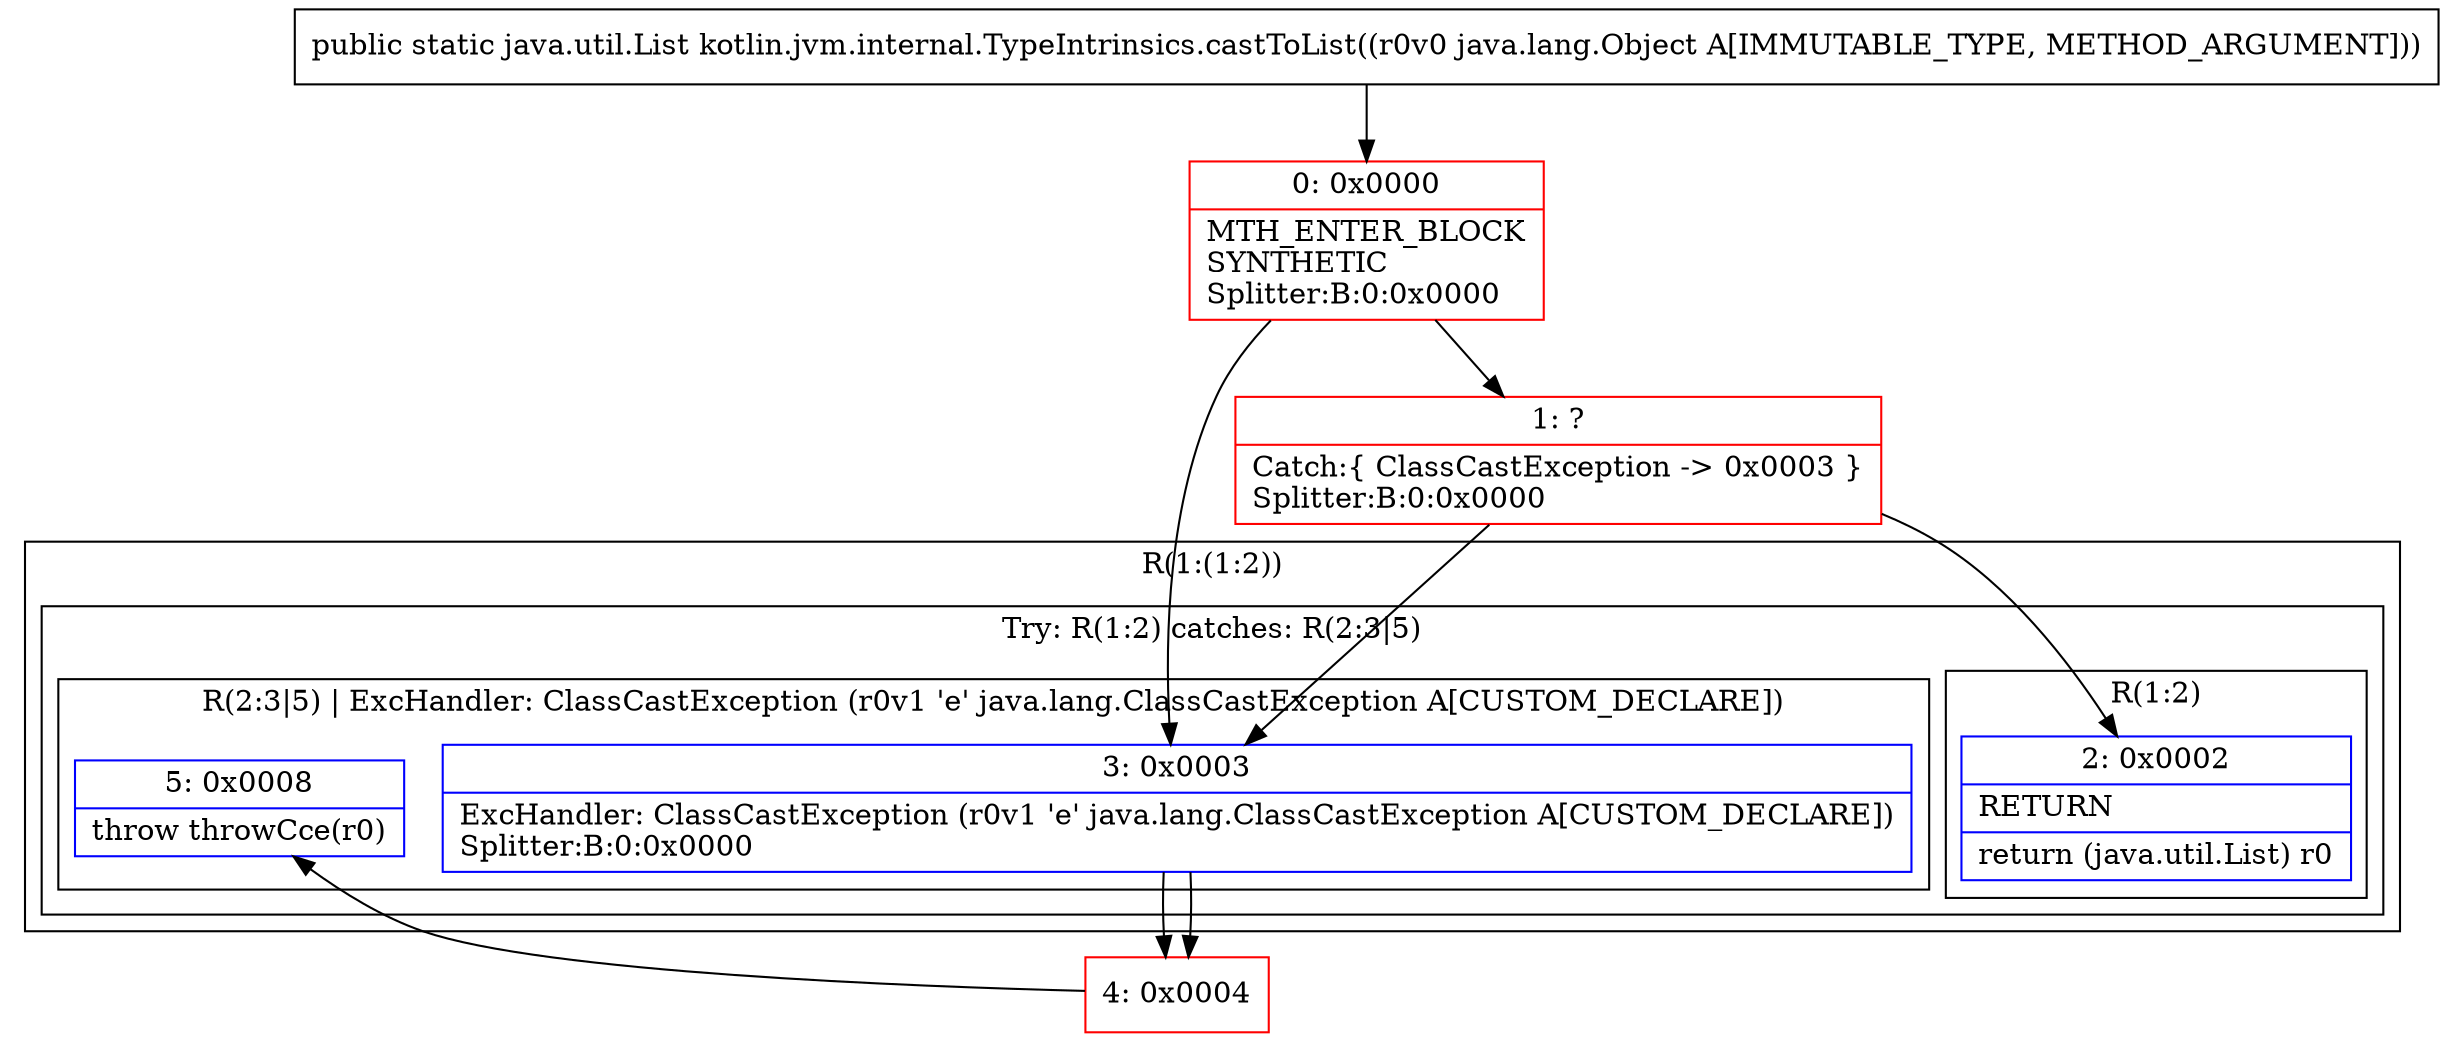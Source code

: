 digraph "CFG forkotlin.jvm.internal.TypeIntrinsics.castToList(Ljava\/lang\/Object;)Ljava\/util\/List;" {
subgraph cluster_Region_1619682072 {
label = "R(1:(1:2))";
node [shape=record,color=blue];
subgraph cluster_TryCatchRegion_877991726 {
label = "Try: R(1:2) catches: R(2:3|5)";
node [shape=record,color=blue];
subgraph cluster_Region_1856336814 {
label = "R(1:2)";
node [shape=record,color=blue];
Node_2 [shape=record,label="{2\:\ 0x0002|RETURN\l|return (java.util.List) r0\l}"];
}
subgraph cluster_Region_1684493800 {
label = "R(2:3|5) | ExcHandler: ClassCastException (r0v1 'e' java.lang.ClassCastException A[CUSTOM_DECLARE])\l";
node [shape=record,color=blue];
Node_3 [shape=record,label="{3\:\ 0x0003|ExcHandler: ClassCastException (r0v1 'e' java.lang.ClassCastException A[CUSTOM_DECLARE])\lSplitter:B:0:0x0000\l}"];
Node_5 [shape=record,label="{5\:\ 0x0008|throw throwCce(r0)\l}"];
}
}
}
subgraph cluster_Region_1684493800 {
label = "R(2:3|5) | ExcHandler: ClassCastException (r0v1 'e' java.lang.ClassCastException A[CUSTOM_DECLARE])\l";
node [shape=record,color=blue];
Node_3 [shape=record,label="{3\:\ 0x0003|ExcHandler: ClassCastException (r0v1 'e' java.lang.ClassCastException A[CUSTOM_DECLARE])\lSplitter:B:0:0x0000\l}"];
Node_5 [shape=record,label="{5\:\ 0x0008|throw throwCce(r0)\l}"];
}
Node_0 [shape=record,color=red,label="{0\:\ 0x0000|MTH_ENTER_BLOCK\lSYNTHETIC\lSplitter:B:0:0x0000\l}"];
Node_1 [shape=record,color=red,label="{1\:\ ?|Catch:\{ ClassCastException \-\> 0x0003 \}\lSplitter:B:0:0x0000\l}"];
Node_4 [shape=record,color=red,label="{4\:\ 0x0004}"];
MethodNode[shape=record,label="{public static java.util.List kotlin.jvm.internal.TypeIntrinsics.castToList((r0v0 java.lang.Object A[IMMUTABLE_TYPE, METHOD_ARGUMENT])) }"];
MethodNode -> Node_0;
Node_3 -> Node_4;
Node_3 -> Node_4;
Node_0 -> Node_1;
Node_0 -> Node_3;
Node_1 -> Node_2;
Node_1 -> Node_3;
Node_4 -> Node_5;
}

